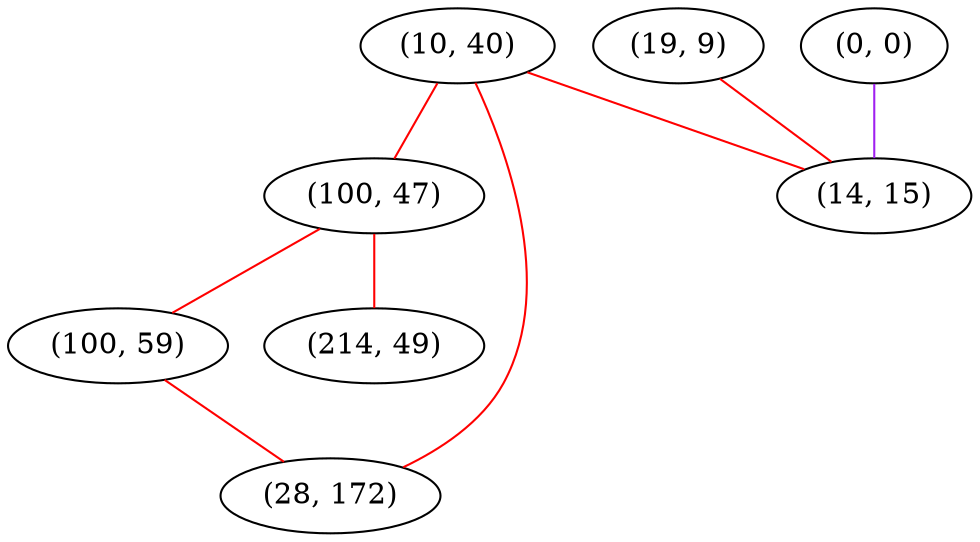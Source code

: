 graph "" {
"(10, 40)";
"(19, 9)";
"(100, 47)";
"(100, 59)";
"(0, 0)";
"(14, 15)";
"(28, 172)";
"(214, 49)";
"(10, 40)" -- "(100, 47)"  [color=red, key=0, weight=1];
"(10, 40)" -- "(28, 172)"  [color=red, key=0, weight=1];
"(10, 40)" -- "(14, 15)"  [color=red, key=0, weight=1];
"(19, 9)" -- "(14, 15)"  [color=red, key=0, weight=1];
"(100, 47)" -- "(214, 49)"  [color=red, key=0, weight=1];
"(100, 47)" -- "(100, 59)"  [color=red, key=0, weight=1];
"(100, 59)" -- "(28, 172)"  [color=red, key=0, weight=1];
"(0, 0)" -- "(14, 15)"  [color=purple, key=0, weight=4];
}
